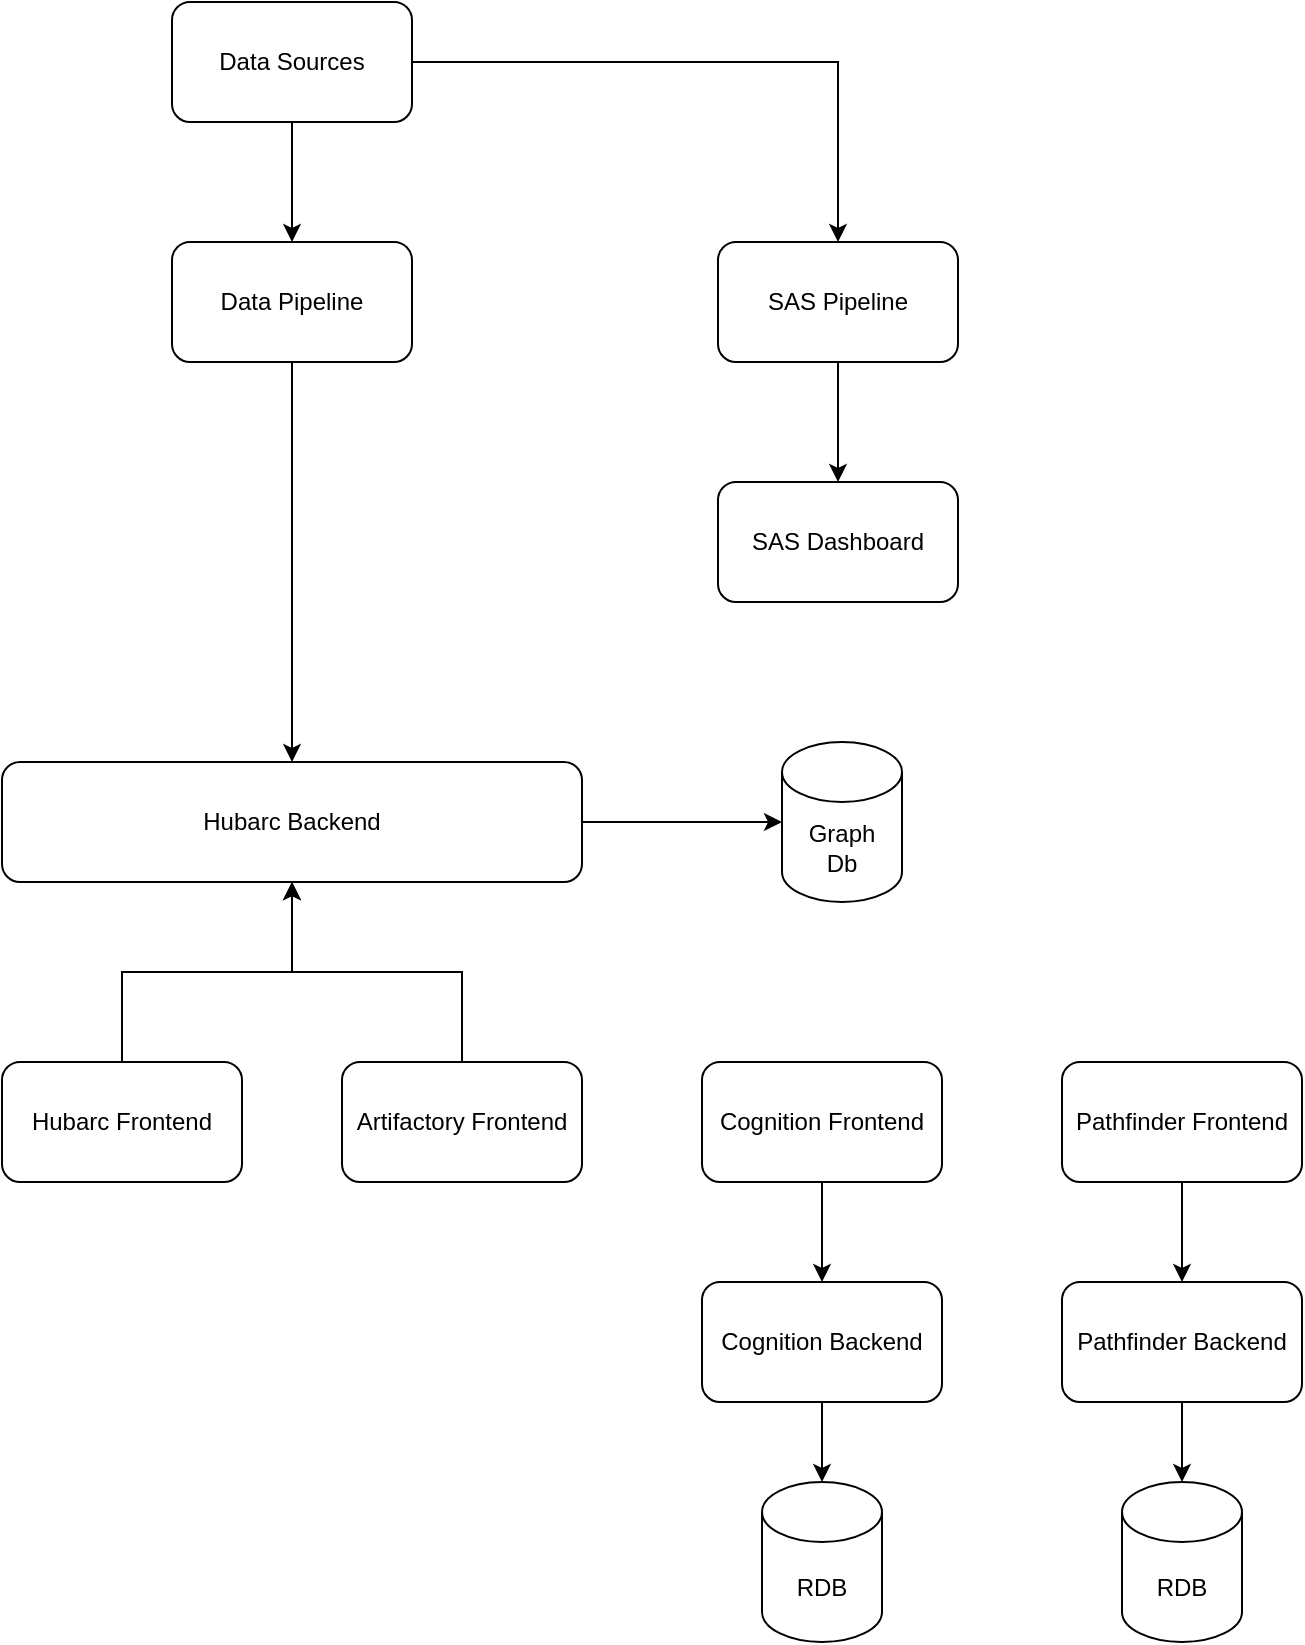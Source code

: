 <mxfile version="26.0.6">
  <diagram name="Page-1" id="ugGQgVMbagB-d_UOPRZE">
    <mxGraphModel dx="1803" dy="975" grid="1" gridSize="10" guides="1" tooltips="1" connect="1" arrows="1" fold="1" page="1" pageScale="1" pageWidth="850" pageHeight="1100" math="0" shadow="0">
      <root>
        <mxCell id="0" />
        <mxCell id="1" parent="0" />
        <mxCell id="c8mFkDOcHo91OZbRw6ia-14" value="" style="edgeStyle=orthogonalEdgeStyle;rounded=0;orthogonalLoop=1;jettySize=auto;html=1;" edge="1" parent="1" source="c8mFkDOcHo91OZbRw6ia-2" target="c8mFkDOcHo91OZbRw6ia-8">
          <mxGeometry relative="1" as="geometry" />
        </mxCell>
        <mxCell id="c8mFkDOcHo91OZbRw6ia-2" value="Hubarc Frontend" style="rounded=1;whiteSpace=wrap;html=1;" vertex="1" parent="1">
          <mxGeometry x="100" y="670" width="120" height="60" as="geometry" />
        </mxCell>
        <mxCell id="c8mFkDOcHo91OZbRw6ia-15" value="" style="edgeStyle=orthogonalEdgeStyle;rounded=0;orthogonalLoop=1;jettySize=auto;html=1;" edge="1" parent="1" source="c8mFkDOcHo91OZbRw6ia-3" target="c8mFkDOcHo91OZbRw6ia-8">
          <mxGeometry relative="1" as="geometry" />
        </mxCell>
        <mxCell id="c8mFkDOcHo91OZbRw6ia-3" value="Artifactory Frontend" style="rounded=1;whiteSpace=wrap;html=1;" vertex="1" parent="1">
          <mxGeometry x="270" y="670" width="120" height="60" as="geometry" />
        </mxCell>
        <mxCell id="c8mFkDOcHo91OZbRw6ia-18" value="" style="edgeStyle=orthogonalEdgeStyle;rounded=0;orthogonalLoop=1;jettySize=auto;html=1;" edge="1" parent="1" source="c8mFkDOcHo91OZbRw6ia-4" target="c8mFkDOcHo91OZbRw6ia-10">
          <mxGeometry relative="1" as="geometry" />
        </mxCell>
        <mxCell id="c8mFkDOcHo91OZbRw6ia-4" value="Cognition Frontend" style="rounded=1;whiteSpace=wrap;html=1;" vertex="1" parent="1">
          <mxGeometry x="450" y="670" width="120" height="60" as="geometry" />
        </mxCell>
        <mxCell id="c8mFkDOcHo91OZbRw6ia-19" value="" style="edgeStyle=orthogonalEdgeStyle;rounded=0;orthogonalLoop=1;jettySize=auto;html=1;" edge="1" parent="1" source="c8mFkDOcHo91OZbRw6ia-5" target="c8mFkDOcHo91OZbRw6ia-11">
          <mxGeometry relative="1" as="geometry" />
        </mxCell>
        <mxCell id="c8mFkDOcHo91OZbRw6ia-5" value="Pathfinder Frontend" style="rounded=1;whiteSpace=wrap;html=1;" vertex="1" parent="1">
          <mxGeometry x="630" y="670" width="120" height="60" as="geometry" />
        </mxCell>
        <mxCell id="c8mFkDOcHo91OZbRw6ia-12" value="" style="edgeStyle=orthogonalEdgeStyle;rounded=0;orthogonalLoop=1;jettySize=auto;html=1;" edge="1" parent="1" source="c8mFkDOcHo91OZbRw6ia-6" target="c8mFkDOcHo91OZbRw6ia-7">
          <mxGeometry relative="1" as="geometry" />
        </mxCell>
        <mxCell id="c8mFkDOcHo91OZbRw6ia-25" style="edgeStyle=orthogonalEdgeStyle;rounded=0;orthogonalLoop=1;jettySize=auto;html=1;entryX=0.5;entryY=0;entryDx=0;entryDy=0;" edge="1" parent="1" source="c8mFkDOcHo91OZbRw6ia-6" target="c8mFkDOcHo91OZbRw6ia-21">
          <mxGeometry relative="1" as="geometry" />
        </mxCell>
        <mxCell id="c8mFkDOcHo91OZbRw6ia-6" value="Data Sources" style="rounded=1;whiteSpace=wrap;html=1;" vertex="1" parent="1">
          <mxGeometry x="185" y="140" width="120" height="60" as="geometry" />
        </mxCell>
        <mxCell id="c8mFkDOcHo91OZbRw6ia-13" value="" style="edgeStyle=orthogonalEdgeStyle;rounded=0;orthogonalLoop=1;jettySize=auto;html=1;" edge="1" parent="1" source="c8mFkDOcHo91OZbRw6ia-7" target="c8mFkDOcHo91OZbRw6ia-8">
          <mxGeometry relative="1" as="geometry" />
        </mxCell>
        <mxCell id="c8mFkDOcHo91OZbRw6ia-7" value="Data Pipeline" style="rounded=1;whiteSpace=wrap;html=1;" vertex="1" parent="1">
          <mxGeometry x="185" y="260" width="120" height="60" as="geometry" />
        </mxCell>
        <mxCell id="c8mFkDOcHo91OZbRw6ia-20" value="" style="edgeStyle=orthogonalEdgeStyle;rounded=0;orthogonalLoop=1;jettySize=auto;html=1;" edge="1" parent="1" source="c8mFkDOcHo91OZbRw6ia-8" target="c8mFkDOcHo91OZbRw6ia-16">
          <mxGeometry relative="1" as="geometry" />
        </mxCell>
        <mxCell id="c8mFkDOcHo91OZbRw6ia-8" value="Hubarc Backend" style="rounded=1;whiteSpace=wrap;html=1;" vertex="1" parent="1">
          <mxGeometry x="100" y="520" width="290" height="60" as="geometry" />
        </mxCell>
        <mxCell id="c8mFkDOcHo91OZbRw6ia-29" value="" style="edgeStyle=orthogonalEdgeStyle;rounded=0;orthogonalLoop=1;jettySize=auto;html=1;" edge="1" parent="1" source="c8mFkDOcHo91OZbRw6ia-10" target="c8mFkDOcHo91OZbRw6ia-27">
          <mxGeometry relative="1" as="geometry" />
        </mxCell>
        <mxCell id="c8mFkDOcHo91OZbRw6ia-10" value="Cognition Backend" style="rounded=1;whiteSpace=wrap;html=1;" vertex="1" parent="1">
          <mxGeometry x="450" y="780" width="120" height="60" as="geometry" />
        </mxCell>
        <mxCell id="c8mFkDOcHo91OZbRw6ia-31" value="" style="edgeStyle=orthogonalEdgeStyle;rounded=0;orthogonalLoop=1;jettySize=auto;html=1;" edge="1" parent="1" source="c8mFkDOcHo91OZbRw6ia-11" target="c8mFkDOcHo91OZbRw6ia-30">
          <mxGeometry relative="1" as="geometry" />
        </mxCell>
        <mxCell id="c8mFkDOcHo91OZbRw6ia-11" value="Pathfinder Backend" style="rounded=1;whiteSpace=wrap;html=1;" vertex="1" parent="1">
          <mxGeometry x="630" y="780" width="120" height="60" as="geometry" />
        </mxCell>
        <mxCell id="c8mFkDOcHo91OZbRw6ia-16" value="Graph&lt;div&gt;Db&lt;/div&gt;" style="shape=cylinder3;whiteSpace=wrap;html=1;boundedLbl=1;backgroundOutline=1;size=15;" vertex="1" parent="1">
          <mxGeometry x="490" y="510" width="60" height="80" as="geometry" />
        </mxCell>
        <mxCell id="c8mFkDOcHo91OZbRw6ia-26" value="" style="edgeStyle=orthogonalEdgeStyle;rounded=0;orthogonalLoop=1;jettySize=auto;html=1;" edge="1" parent="1" source="c8mFkDOcHo91OZbRw6ia-21" target="c8mFkDOcHo91OZbRw6ia-22">
          <mxGeometry relative="1" as="geometry" />
        </mxCell>
        <mxCell id="c8mFkDOcHo91OZbRw6ia-21" value="SAS Pipeline" style="rounded=1;whiteSpace=wrap;html=1;" vertex="1" parent="1">
          <mxGeometry x="458" y="260" width="120" height="60" as="geometry" />
        </mxCell>
        <mxCell id="c8mFkDOcHo91OZbRw6ia-22" value="SAS Dashboard" style="rounded=1;whiteSpace=wrap;html=1;" vertex="1" parent="1">
          <mxGeometry x="458" y="380" width="120" height="60" as="geometry" />
        </mxCell>
        <mxCell id="c8mFkDOcHo91OZbRw6ia-27" value="&lt;div&gt;RDB&lt;/div&gt;" style="shape=cylinder3;whiteSpace=wrap;html=1;boundedLbl=1;backgroundOutline=1;size=15;" vertex="1" parent="1">
          <mxGeometry x="480" y="880" width="60" height="80" as="geometry" />
        </mxCell>
        <mxCell id="c8mFkDOcHo91OZbRw6ia-30" value="&lt;div&gt;&lt;span style=&quot;background-color: transparent; color: light-dark(rgb(0, 0, 0), rgb(255, 255, 255));&quot;&gt;RDB&lt;/span&gt;&lt;/div&gt;" style="shape=cylinder3;whiteSpace=wrap;html=1;boundedLbl=1;backgroundOutline=1;size=15;" vertex="1" parent="1">
          <mxGeometry x="660" y="880" width="60" height="80" as="geometry" />
        </mxCell>
      </root>
    </mxGraphModel>
  </diagram>
</mxfile>
